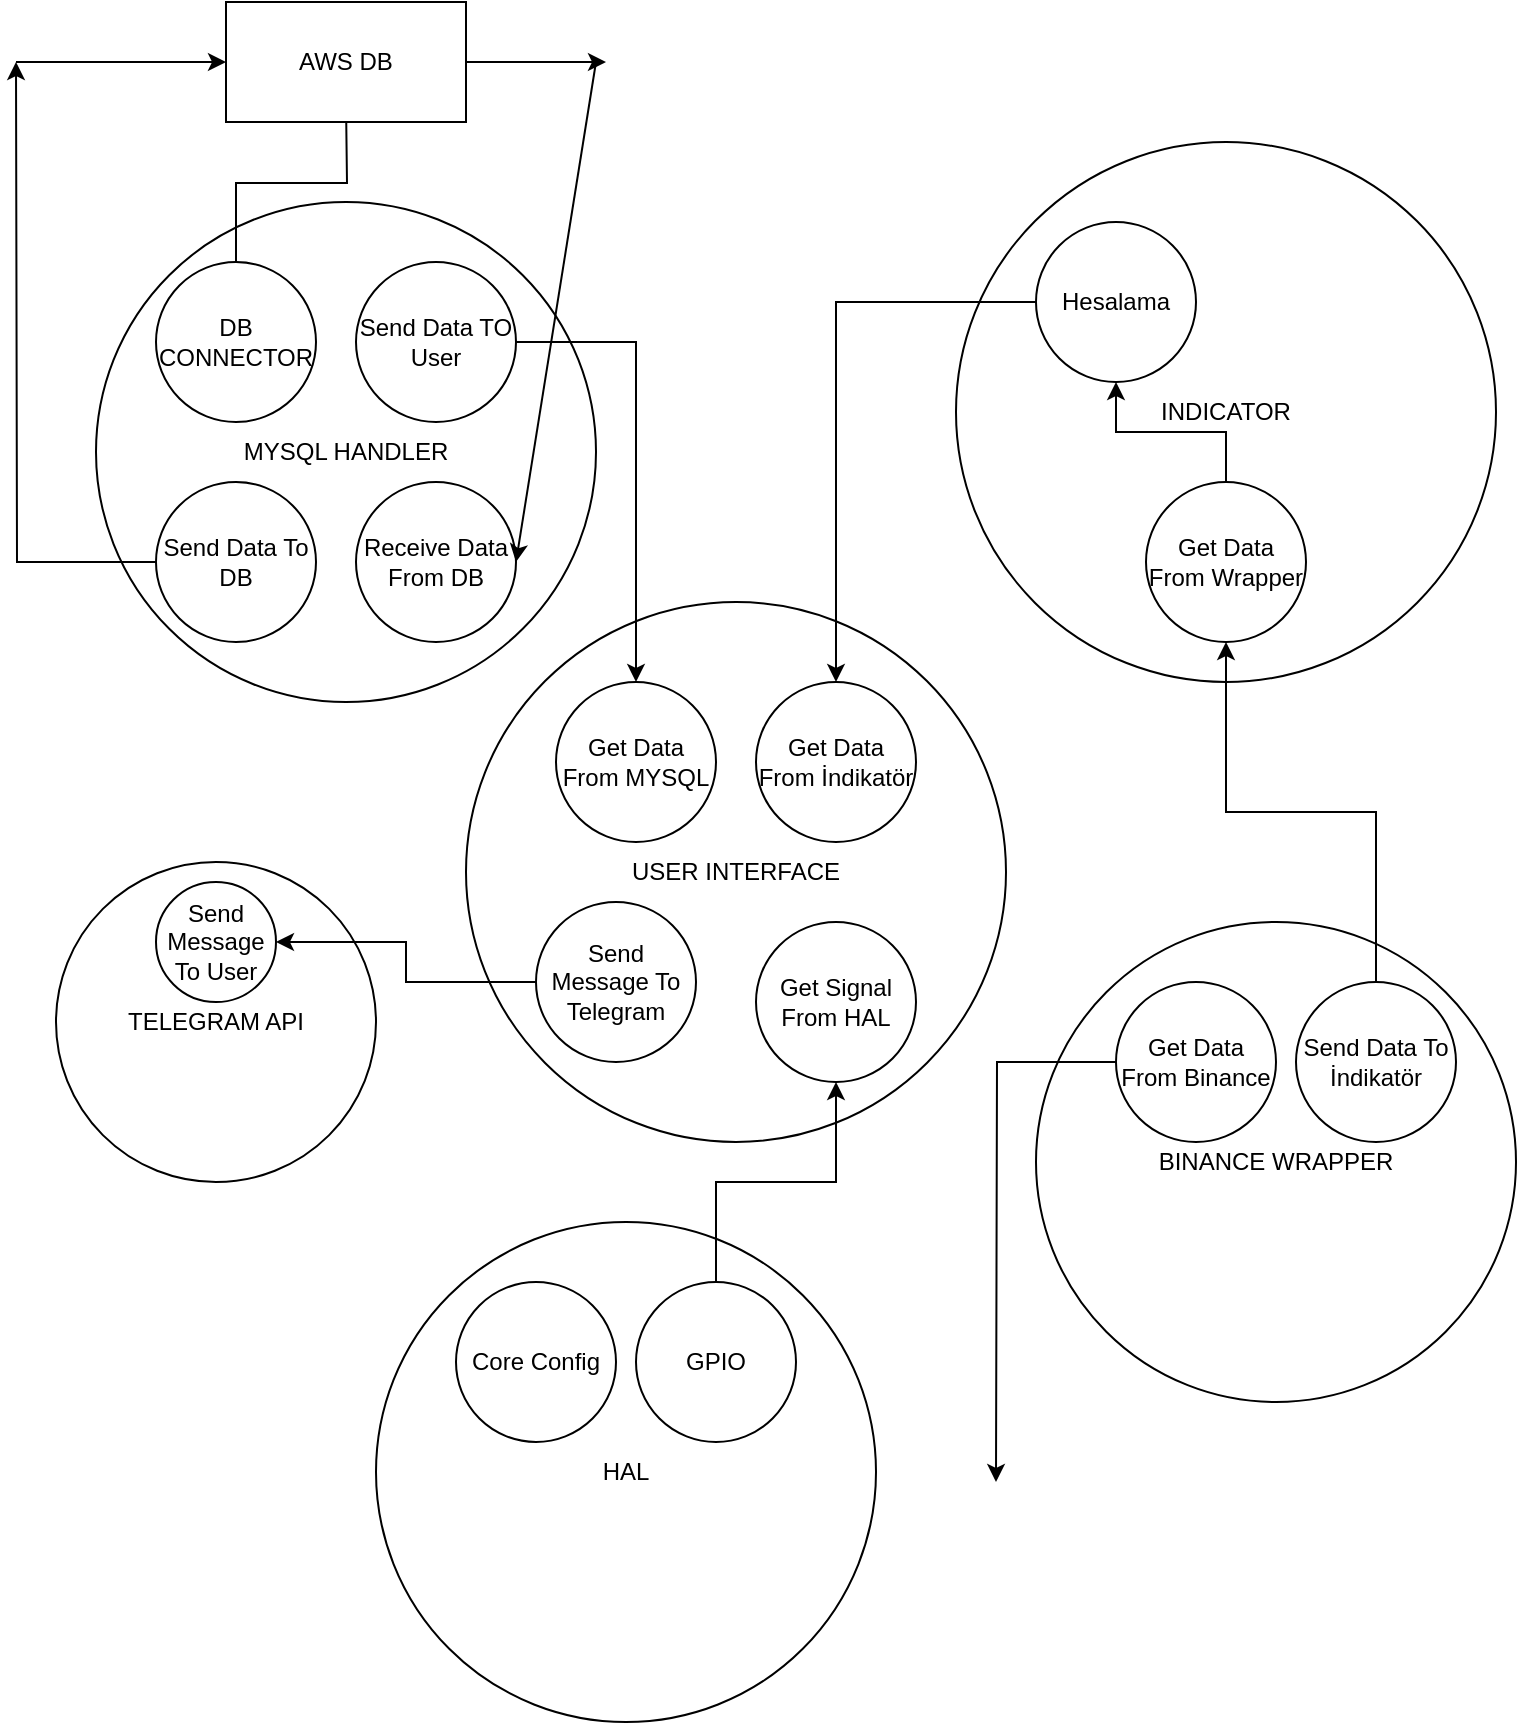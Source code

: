 <mxfile version="15.9.4" type="device"><diagram id="8yXQocZwM8t1ftr5i61H" name="Page-1"><mxGraphModel dx="868" dy="1619" grid="1" gridSize="10" guides="0" tooltips="1" connect="1" arrows="1" fold="1" page="1" pageScale="1" pageWidth="827" pageHeight="1169" math="0" shadow="0"><root><mxCell id="0"/><mxCell id="1" parent="0"/><mxCell id="eDgu_lwkzHOG9z3xYewz-14" value="USER INTERFACE" style="ellipse;whiteSpace=wrap;html=1;aspect=fixed;" parent="1" vertex="1"><mxGeometry x="245" y="270" width="270" height="270" as="geometry"/></mxCell><mxCell id="eDgu_lwkzHOG9z3xYewz-1" value="MYSQL HANDLER" style="ellipse;whiteSpace=wrap;html=1;aspect=fixed;" parent="1" vertex="1"><mxGeometry x="60" y="70" width="250" height="250" as="geometry"/></mxCell><mxCell id="eDgu_lwkzHOG9z3xYewz-3" style="edgeStyle=orthogonalEdgeStyle;rounded=0;orthogonalLoop=1;jettySize=auto;html=1;exitX=0.5;exitY=0;exitDx=0;exitDy=0;" parent="1" source="eDgu_lwkzHOG9z3xYewz-2" edge="1"><mxGeometry relative="1" as="geometry"><mxPoint x="185" y="20" as="targetPoint"/></mxGeometry></mxCell><mxCell id="eDgu_lwkzHOG9z3xYewz-2" value="DB CONNECTOR" style="ellipse;whiteSpace=wrap;html=1;aspect=fixed;" parent="1" vertex="1"><mxGeometry x="90" y="100" width="80" height="80" as="geometry"/></mxCell><mxCell id="eDgu_lwkzHOG9z3xYewz-4" value="AWS DB" style="whiteSpace=wrap;html=1;" parent="1" vertex="1"><mxGeometry x="125" y="-30" width="120" height="60" as="geometry"/></mxCell><mxCell id="eDgu_lwkzHOG9z3xYewz-6" style="edgeStyle=orthogonalEdgeStyle;rounded=0;orthogonalLoop=1;jettySize=auto;html=1;" parent="1" source="eDgu_lwkzHOG9z3xYewz-5" edge="1"><mxGeometry relative="1" as="geometry"><mxPoint x="20" as="targetPoint"/></mxGeometry></mxCell><mxCell id="eDgu_lwkzHOG9z3xYewz-5" value="Send Data To DB" style="ellipse;whiteSpace=wrap;html=1;aspect=fixed;" parent="1" vertex="1"><mxGeometry x="90" y="210" width="80" height="80" as="geometry"/></mxCell><mxCell id="eDgu_lwkzHOG9z3xYewz-9" value="" style="endArrow=classic;html=1;rounded=0;entryX=0;entryY=0.5;entryDx=0;entryDy=0;" parent="1" target="eDgu_lwkzHOG9z3xYewz-4" edge="1"><mxGeometry width="50" height="50" relative="1" as="geometry"><mxPoint x="20" as="sourcePoint"/><mxPoint x="100" y="20" as="targetPoint"/></mxGeometry></mxCell><mxCell id="eDgu_lwkzHOG9z3xYewz-10" value="Receive Data From DB" style="ellipse;whiteSpace=wrap;html=1;aspect=fixed;" parent="1" vertex="1"><mxGeometry x="190" y="210" width="80" height="80" as="geometry"/></mxCell><mxCell id="eDgu_lwkzHOG9z3xYewz-11" value="" style="endArrow=classic;html=1;rounded=0;" parent="1" edge="1"><mxGeometry width="50" height="50" relative="1" as="geometry"><mxPoint x="245" as="sourcePoint"/><mxPoint x="315" as="targetPoint"/></mxGeometry></mxCell><mxCell id="eDgu_lwkzHOG9z3xYewz-12" value="" style="endArrow=classic;html=1;rounded=0;entryX=1;entryY=0.5;entryDx=0;entryDy=0;" parent="1" target="eDgu_lwkzHOG9z3xYewz-10" edge="1"><mxGeometry width="50" height="50" relative="1" as="geometry"><mxPoint x="310" as="sourcePoint"/><mxPoint x="320" y="250" as="targetPoint"/></mxGeometry></mxCell><mxCell id="uhqjZ2UeP3RcdHgj-CO8-2" style="edgeStyle=orthogonalEdgeStyle;rounded=0;orthogonalLoop=1;jettySize=auto;html=1;" edge="1" parent="1" source="eDgu_lwkzHOG9z3xYewz-13"><mxGeometry relative="1" as="geometry"><mxPoint x="330" y="310" as="targetPoint"/><Array as="points"><mxPoint x="330" y="140"/></Array></mxGeometry></mxCell><mxCell id="eDgu_lwkzHOG9z3xYewz-13" value="Send Data TO&lt;br&gt;User" style="ellipse;whiteSpace=wrap;html=1;aspect=fixed;" parent="1" vertex="1"><mxGeometry x="190" y="100" width="80" height="80" as="geometry"/></mxCell><mxCell id="uhqjZ2UeP3RcdHgj-CO8-1" value="Get Data From MYSQL" style="ellipse;whiteSpace=wrap;html=1;aspect=fixed;" vertex="1" parent="1"><mxGeometry x="290" y="310" width="80" height="80" as="geometry"/></mxCell><mxCell id="uhqjZ2UeP3RcdHgj-CO8-3" value="INDICATOR" style="ellipse;whiteSpace=wrap;html=1;aspect=fixed;" vertex="1" parent="1"><mxGeometry x="490" y="40" width="270" height="270" as="geometry"/></mxCell><mxCell id="uhqjZ2UeP3RcdHgj-CO8-6" style="edgeStyle=orthogonalEdgeStyle;rounded=0;orthogonalLoop=1;jettySize=auto;html=1;fontSize=12;" edge="1" parent="1" source="uhqjZ2UeP3RcdHgj-CO8-4" target="uhqjZ2UeP3RcdHgj-CO8-5"><mxGeometry relative="1" as="geometry"/></mxCell><mxCell id="uhqjZ2UeP3RcdHgj-CO8-4" value="&lt;font style=&quot;font-size: 12px&quot;&gt;Hesalama&lt;/font&gt;" style="ellipse;whiteSpace=wrap;html=1;aspect=fixed;fontSize=11;" vertex="1" parent="1"><mxGeometry x="530" y="80" width="80" height="80" as="geometry"/></mxCell><mxCell id="uhqjZ2UeP3RcdHgj-CO8-5" value="Get Data From İndikatör" style="ellipse;whiteSpace=wrap;html=1;aspect=fixed;fontSize=12;" vertex="1" parent="1"><mxGeometry x="390" y="310" width="80" height="80" as="geometry"/></mxCell><mxCell id="uhqjZ2UeP3RcdHgj-CO8-7" value="BINANCE WRAPPER" style="ellipse;whiteSpace=wrap;html=1;aspect=fixed;fontSize=12;" vertex="1" parent="1"><mxGeometry x="530" y="430" width="240" height="240" as="geometry"/></mxCell><mxCell id="uhqjZ2UeP3RcdHgj-CO8-10" style="edgeStyle=orthogonalEdgeStyle;rounded=0;orthogonalLoop=1;jettySize=auto;html=1;fontSize=12;" edge="1" parent="1" source="uhqjZ2UeP3RcdHgj-CO8-8"><mxGeometry relative="1" as="geometry"><mxPoint x="510" y="710" as="targetPoint"/></mxGeometry></mxCell><mxCell id="uhqjZ2UeP3RcdHgj-CO8-8" value="Get Data From Binance" style="ellipse;whiteSpace=wrap;html=1;aspect=fixed;fontSize=12;" vertex="1" parent="1"><mxGeometry x="570" y="460" width="80" height="80" as="geometry"/></mxCell><mxCell id="uhqjZ2UeP3RcdHgj-CO8-13" style="edgeStyle=orthogonalEdgeStyle;rounded=0;orthogonalLoop=1;jettySize=auto;html=1;entryX=0.5;entryY=1;entryDx=0;entryDy=0;fontSize=12;" edge="1" parent="1" source="uhqjZ2UeP3RcdHgj-CO8-11" target="uhqjZ2UeP3RcdHgj-CO8-12"><mxGeometry relative="1" as="geometry"/></mxCell><mxCell id="uhqjZ2UeP3RcdHgj-CO8-11" value="Send Data To İndikatör" style="ellipse;whiteSpace=wrap;html=1;aspect=fixed;fontSize=12;" vertex="1" parent="1"><mxGeometry x="660" y="460" width="80" height="80" as="geometry"/></mxCell><mxCell id="uhqjZ2UeP3RcdHgj-CO8-17" style="edgeStyle=orthogonalEdgeStyle;rounded=0;orthogonalLoop=1;jettySize=auto;html=1;fontSize=12;" edge="1" parent="1" source="uhqjZ2UeP3RcdHgj-CO8-12" target="uhqjZ2UeP3RcdHgj-CO8-4"><mxGeometry relative="1" as="geometry"/></mxCell><mxCell id="uhqjZ2UeP3RcdHgj-CO8-12" value="Get Data From Wrapper" style="ellipse;whiteSpace=wrap;html=1;aspect=fixed;fontSize=12;" vertex="1" parent="1"><mxGeometry x="585" y="210" width="80" height="80" as="geometry"/></mxCell><mxCell id="uhqjZ2UeP3RcdHgj-CO8-18" value="TELEGRAM API" style="ellipse;whiteSpace=wrap;html=1;aspect=fixed;fontSize=12;" vertex="1" parent="1"><mxGeometry x="40" y="400" width="160" height="160" as="geometry"/></mxCell><mxCell id="uhqjZ2UeP3RcdHgj-CO8-22" style="edgeStyle=orthogonalEdgeStyle;rounded=0;orthogonalLoop=1;jettySize=auto;html=1;fontSize=12;" edge="1" parent="1" source="uhqjZ2UeP3RcdHgj-CO8-20" target="uhqjZ2UeP3RcdHgj-CO8-21"><mxGeometry relative="1" as="geometry"/></mxCell><mxCell id="uhqjZ2UeP3RcdHgj-CO8-20" value="Send Message To Telegram" style="ellipse;whiteSpace=wrap;html=1;aspect=fixed;fontSize=12;" vertex="1" parent="1"><mxGeometry x="280" y="420" width="80" height="80" as="geometry"/></mxCell><mxCell id="uhqjZ2UeP3RcdHgj-CO8-21" value="Send Message To User" style="ellipse;whiteSpace=wrap;html=1;aspect=fixed;fontSize=12;" vertex="1" parent="1"><mxGeometry x="90" y="410" width="60" height="60" as="geometry"/></mxCell><mxCell id="uhqjZ2UeP3RcdHgj-CO8-23" value="HAL" style="ellipse;whiteSpace=wrap;html=1;aspect=fixed;fontSize=12;" vertex="1" parent="1"><mxGeometry x="200" y="580" width="250" height="250" as="geometry"/></mxCell><mxCell id="uhqjZ2UeP3RcdHgj-CO8-24" value="Core Config" style="ellipse;whiteSpace=wrap;html=1;aspect=fixed;fontSize=12;" vertex="1" parent="1"><mxGeometry x="240" y="610" width="80" height="80" as="geometry"/></mxCell><mxCell id="uhqjZ2UeP3RcdHgj-CO8-27" style="edgeStyle=orthogonalEdgeStyle;rounded=0;orthogonalLoop=1;jettySize=auto;html=1;fontSize=12;" edge="1" parent="1" source="uhqjZ2UeP3RcdHgj-CO8-25" target="uhqjZ2UeP3RcdHgj-CO8-26"><mxGeometry relative="1" as="geometry"/></mxCell><mxCell id="uhqjZ2UeP3RcdHgj-CO8-25" value="GPIO" style="ellipse;whiteSpace=wrap;html=1;aspect=fixed;fontSize=12;" vertex="1" parent="1"><mxGeometry x="330" y="610" width="80" height="80" as="geometry"/></mxCell><mxCell id="uhqjZ2UeP3RcdHgj-CO8-26" value="Get Signal From HAL" style="ellipse;whiteSpace=wrap;html=1;aspect=fixed;fontSize=12;" vertex="1" parent="1"><mxGeometry x="390" y="430" width="80" height="80" as="geometry"/></mxCell></root></mxGraphModel></diagram></mxfile>